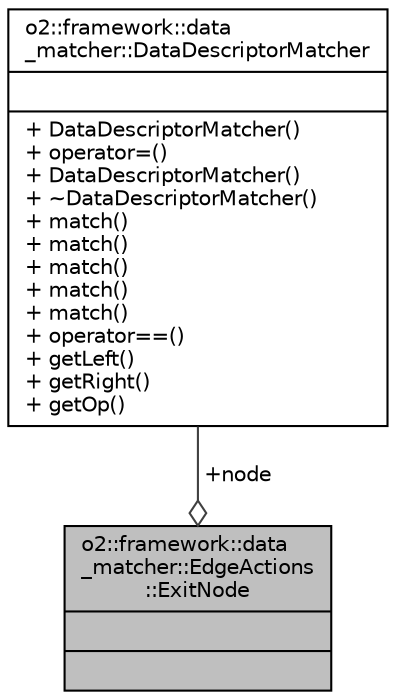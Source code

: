 digraph "o2::framework::data_matcher::EdgeActions::ExitNode"
{
 // INTERACTIVE_SVG=YES
  bgcolor="transparent";
  edge [fontname="Helvetica",fontsize="10",labelfontname="Helvetica",labelfontsize="10"];
  node [fontname="Helvetica",fontsize="10",shape=record];
  Node1 [label="{o2::framework::data\l_matcher::EdgeActions\l::ExitNode\n||}",height=0.2,width=0.4,color="black", fillcolor="grey75", style="filled", fontcolor="black"];
  Node2 -> Node1 [color="grey25",fontsize="10",style="solid",label=" +node" ,arrowhead="odiamond",fontname="Helvetica"];
  Node2 [label="{o2::framework::data\l_matcher::DataDescriptorMatcher\n||+ DataDescriptorMatcher()\l+ operator=()\l+ DataDescriptorMatcher()\l+ ~DataDescriptorMatcher()\l+ match()\l+ match()\l+ match()\l+ match()\l+ match()\l+ operator==()\l+ getLeft()\l+ getRight()\l+ getOp()\l}",height=0.2,width=0.4,color="black",URL="$d0/d98/classo2_1_1framework_1_1data__matcher_1_1DataDescriptorMatcher.html"];
}
